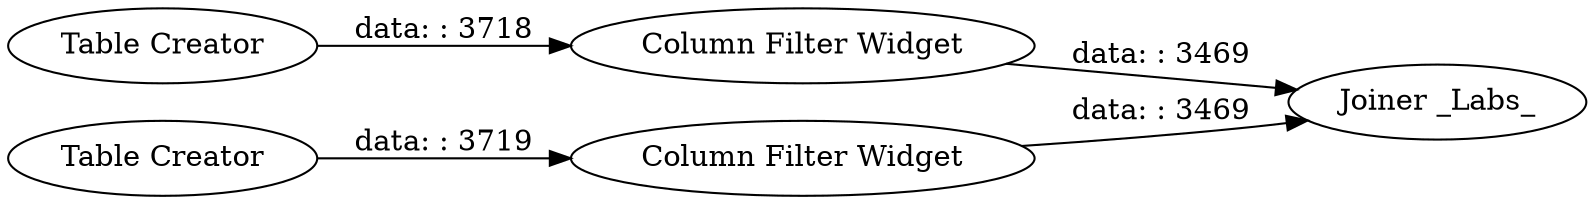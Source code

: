 digraph {
	"-3948393549393575168_136" [label="Table Creator"]
	"-3948393549393575168_137" [label="Column Filter Widget"]
	"-3948393549393575168_138" [label="Column Filter Widget"]
	"-3948393549393575168_130" [label="Table Creator"]
	"-3948393549393575168_139" [label="Joiner _Labs_"]
	"-3948393549393575168_138" -> "-3948393549393575168_139" [label="data: : 3469"]
	"-3948393549393575168_130" -> "-3948393549393575168_137" [label="data: : 3719"]
	"-3948393549393575168_137" -> "-3948393549393575168_139" [label="data: : 3469"]
	"-3948393549393575168_136" -> "-3948393549393575168_138" [label="data: : 3718"]
	rankdir=LR
}
